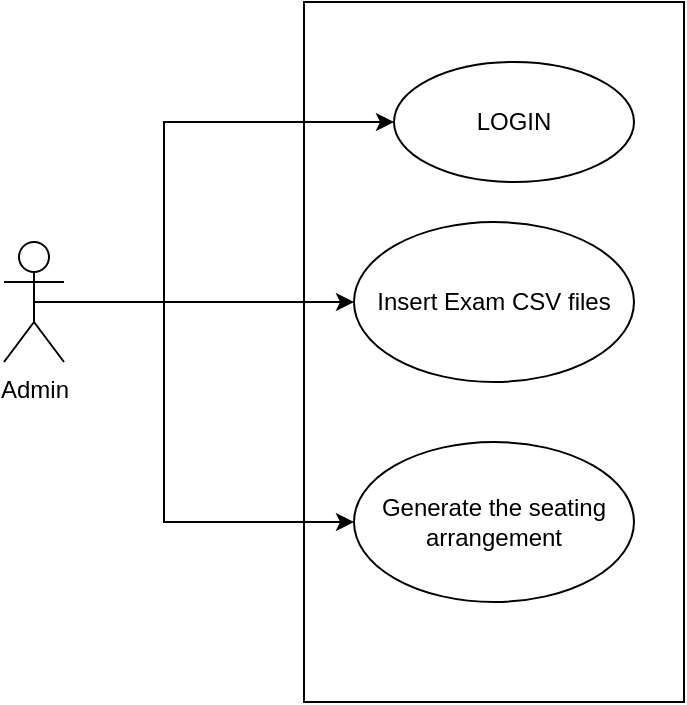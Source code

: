 <mxfile version="28.2.7">
  <diagram name="Page-1" id="FmxLYtFh85KxXEiGHZTL">
    <mxGraphModel dx="1034" dy="570" grid="1" gridSize="10" guides="1" tooltips="1" connect="1" arrows="1" fold="1" page="1" pageScale="1" pageWidth="827" pageHeight="1169" background="none" math="0" shadow="0">
      <root>
        <mxCell id="0" />
        <mxCell id="1" parent="0" />
        <mxCell id="3v_bUpAubRBnncp8RB4K-1" value="" style="rounded=0;whiteSpace=wrap;html=1;fillColor=none;" parent="1" vertex="1">
          <mxGeometry x="180" y="160" width="190" height="350" as="geometry" />
        </mxCell>
        <mxCell id="3v_bUpAubRBnncp8RB4K-2" value="LOGIN" style="ellipse;whiteSpace=wrap;html=1;fillColor=none;" parent="1" vertex="1">
          <mxGeometry x="225" y="190" width="120" height="60" as="geometry" />
        </mxCell>
        <mxCell id="3v_bUpAubRBnncp8RB4K-3" value="Insert Exam CSV files" style="ellipse;whiteSpace=wrap;html=1;fillColor=none;" parent="1" vertex="1">
          <mxGeometry x="205" y="270" width="140" height="80" as="geometry" />
        </mxCell>
        <mxCell id="3v_bUpAubRBnncp8RB4K-4" value="Generate the seating arrangement" style="ellipse;whiteSpace=wrap;html=1;fillColor=none;" parent="1" vertex="1">
          <mxGeometry x="205" y="380" width="140" height="80" as="geometry" />
        </mxCell>
        <mxCell id="3v_bUpAubRBnncp8RB4K-8" style="edgeStyle=orthogonalEdgeStyle;rounded=0;orthogonalLoop=1;jettySize=auto;html=1;exitX=0.5;exitY=0.5;exitDx=0;exitDy=0;exitPerimeter=0;entryX=0;entryY=0.5;entryDx=0;entryDy=0;" parent="1" source="3v_bUpAubRBnncp8RB4K-5" target="3v_bUpAubRBnncp8RB4K-2" edge="1">
          <mxGeometry relative="1" as="geometry">
            <Array as="points">
              <mxPoint x="110" y="310" />
              <mxPoint x="110" y="220" />
            </Array>
          </mxGeometry>
        </mxCell>
        <mxCell id="3v_bUpAubRBnncp8RB4K-10" style="edgeStyle=orthogonalEdgeStyle;rounded=0;orthogonalLoop=1;jettySize=auto;html=1;exitX=0.5;exitY=0.5;exitDx=0;exitDy=0;exitPerimeter=0;entryX=0;entryY=0.5;entryDx=0;entryDy=0;" parent="1" source="3v_bUpAubRBnncp8RB4K-5" target="3v_bUpAubRBnncp8RB4K-4" edge="1">
          <mxGeometry relative="1" as="geometry">
            <Array as="points">
              <mxPoint x="110" y="310" />
              <mxPoint x="110" y="420" />
            </Array>
          </mxGeometry>
        </mxCell>
        <mxCell id="3v_bUpAubRBnncp8RB4K-5" value="Admin" style="shape=umlActor;verticalLabelPosition=bottom;verticalAlign=top;html=1;fillColor=none;" parent="1" vertex="1">
          <mxGeometry x="30" y="280" width="30" height="60" as="geometry" />
        </mxCell>
        <mxCell id="-zb44MdBJY4Jv1khQe2p-2" style="edgeStyle=orthogonalEdgeStyle;rounded=0;orthogonalLoop=1;jettySize=auto;html=1;exitX=0.5;exitY=0.5;exitDx=0;exitDy=0;exitPerimeter=0;entryX=0;entryY=0.5;entryDx=0;entryDy=0;" edge="1" parent="1" source="3v_bUpAubRBnncp8RB4K-5" target="3v_bUpAubRBnncp8RB4K-3">
          <mxGeometry relative="1" as="geometry">
            <mxPoint x="190" y="310" as="targetPoint" />
            <Array as="points">
              <mxPoint x="110" y="310" />
              <mxPoint x="110" y="310" />
            </Array>
          </mxGeometry>
        </mxCell>
      </root>
    </mxGraphModel>
  </diagram>
</mxfile>
